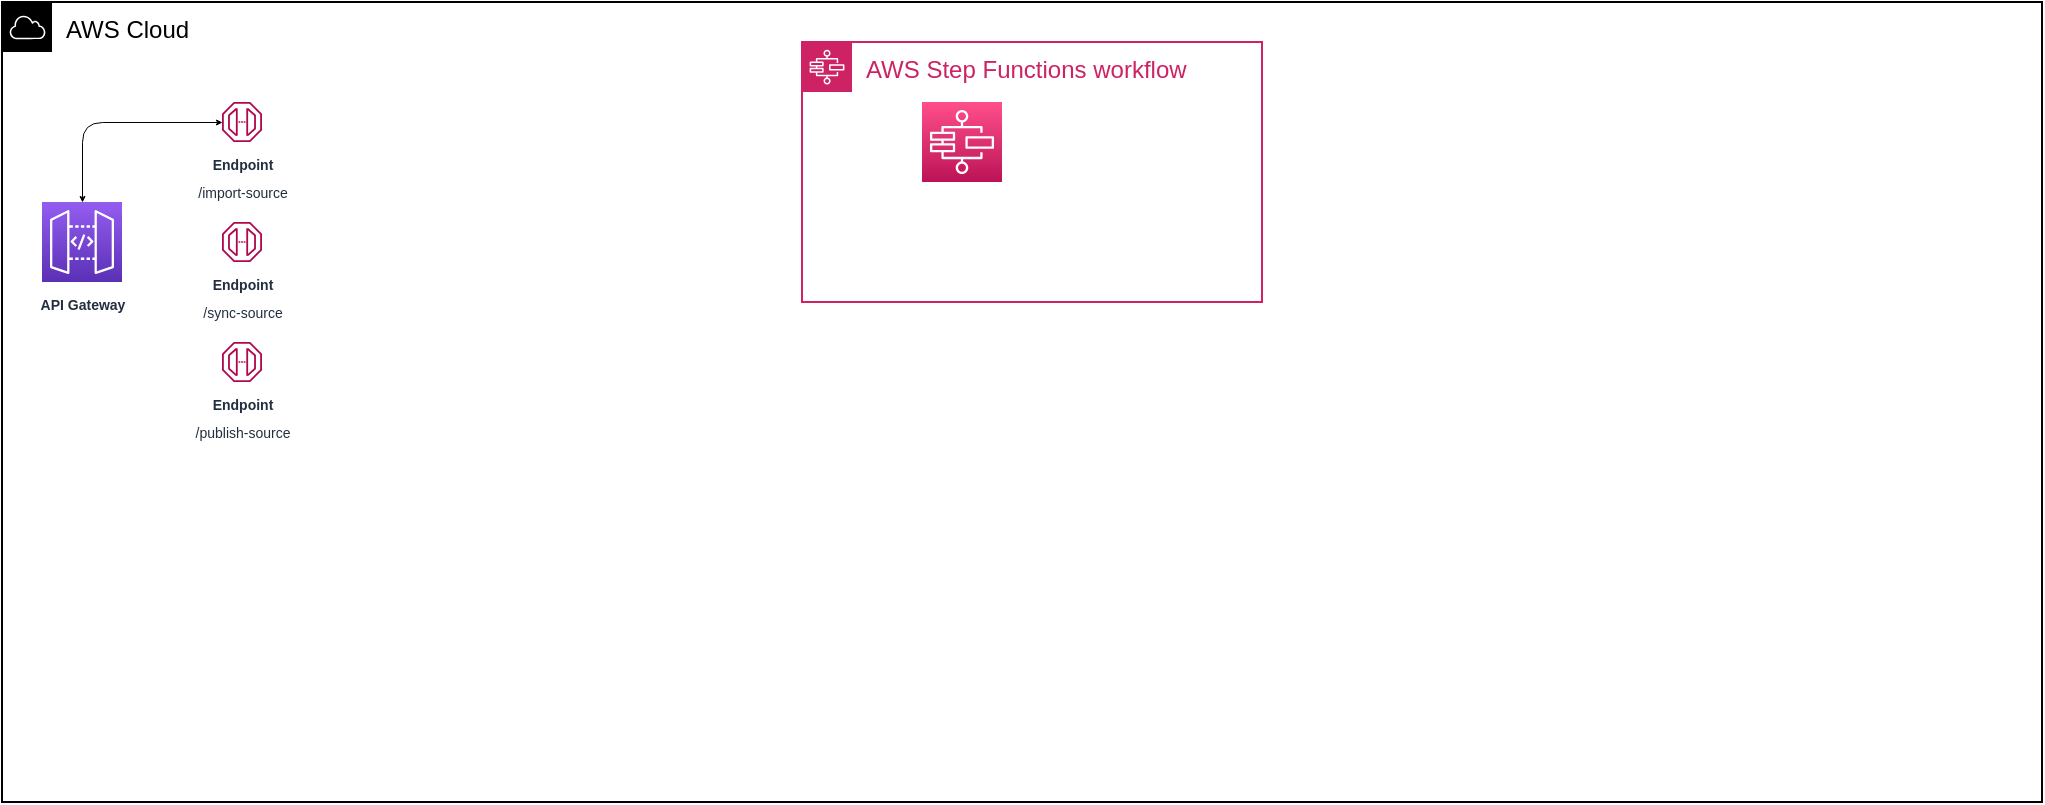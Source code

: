 <mxfile version="21.6.8" type="github">
  <diagram name="Page-1" id="58veKRzf7vGz37UtOcN2">
    <mxGraphModel dx="523" dy="332" grid="1" gridSize="10" guides="1" tooltips="1" connect="1" arrows="1" fold="1" page="1" pageScale="1" pageWidth="1169" pageHeight="827" math="0" shadow="0">
      <root>
        <mxCell id="0" />
        <mxCell id="1" value="AWS Cloud" parent="0" />
        <mxCell id="L80jwn8dBEY7ELQae99a-1" value="AWS Cloud" style="sketch=0;outlineConnect=0;gradientColor=none;html=1;whiteSpace=wrap;fontSize=12;fontStyle=0;shape=mxgraph.aws4.group;grIcon=mxgraph.aws4.group_aws_cloud;strokeColor=#000000;fillColor=none;verticalAlign=top;align=left;spacingLeft=30;fontColor=#000000;dashed=0;container=0;movable=0;resizable=0;rotatable=0;deletable=0;editable=0;locked=1;connectable=0;" parent="1" vertex="1">
          <mxGeometry x="100" y="40" width="1020" height="400" as="geometry" />
        </mxCell>
        <mxCell id="5H0AT0FrbuaI5WeVpc6l-1" value="Endpoints" parent="0" />
        <mxCell id="qOvYk_Z4T4gCf6_uSdhR-3" value="" style="sketch=0;points=[[0,0,0],[0.25,0,0],[0.5,0,0],[0.75,0,0],[1,0,0],[0,1,0],[0.25,1,0],[0.5,1,0],[0.75,1,0],[1,1,0],[0,0.25,0],[0,0.5,0],[0,0.75,0],[1,0.25,0],[1,0.5,0],[1,0.75,0]];outlineConnect=0;fontColor=#232F3E;gradientColor=#FF4F8B;gradientDirection=north;fillColor=#BC1356;strokeColor=#ffffff;dashed=0;verticalLabelPosition=bottom;verticalAlign=top;align=center;html=1;fontSize=12;fontStyle=0;aspect=fixed;shape=mxgraph.aws4.resourceIcon;resIcon=mxgraph.aws4.step_functions;" vertex="1" parent="5H0AT0FrbuaI5WeVpc6l-1">
          <mxGeometry x="560" y="90" width="40" height="40" as="geometry" />
        </mxCell>
        <mxCell id="qOvYk_Z4T4gCf6_uSdhR-4" value="&lt;font style=&quot;font-size: 12px;&quot;&gt;AWS Step Functions workflow&lt;/font&gt;" style="points=[[0,0],[0.25,0],[0.5,0],[0.75,0],[1,0],[1,0.25],[1,0.5],[1,0.75],[1,1],[0.75,1],[0.5,1],[0.25,1],[0,1],[0,0.75],[0,0.5],[0,0.25]];outlineConnect=0;gradientColor=none;html=1;whiteSpace=wrap;fontSize=12;fontStyle=0;container=1;pointerEvents=0;collapsible=0;recursiveResize=0;shape=mxgraph.aws4.group;grIcon=mxgraph.aws4.group_aws_step_functions_workflow;strokeColor=#CD2264;fillColor=none;verticalAlign=top;align=left;spacingLeft=30;fontColor=#CD2264;dashed=0;" vertex="1" parent="5H0AT0FrbuaI5WeVpc6l-1">
          <mxGeometry x="500" y="60" width="230" height="130" as="geometry" />
        </mxCell>
        <mxCell id="qOvYk_Z4T4gCf6_uSdhR-23" style="edgeStyle=orthogonalEdgeStyle;orthogonalLoop=1;jettySize=auto;html=1;entryX=0.5;entryY=0;entryDx=0;entryDy=0;entryPerimeter=0;startArrow=classic;startFill=1;strokeWidth=0.5;endSize=2;startSize=2;jumpStyle=none;jumpSize=2;shadow=0;rounded=1;" edge="1" parent="5H0AT0FrbuaI5WeVpc6l-1" source="qOvYk_Z4T4gCf6_uSdhR-14" target="qOvYk_Z4T4gCf6_uSdhR-18">
          <mxGeometry relative="1" as="geometry" />
        </mxCell>
        <mxCell id="qOvYk_Z4T4gCf6_uSdhR-14" value="&lt;font style=&quot;font-size: 7px;&quot;&gt;&lt;b&gt;Endpoint&lt;br&gt;&lt;/b&gt;/import-source&lt;/font&gt;" style="sketch=0;outlineConnect=0;fontColor=#232F3E;gradientColor=none;fillColor=#B0084D;strokeColor=none;dashed=0;verticalLabelPosition=bottom;verticalAlign=top;align=center;html=1;fontSize=12;fontStyle=0;aspect=fixed;pointerEvents=1;shape=mxgraph.aws4.endpoint;spacing=-2;" vertex="1" parent="5H0AT0FrbuaI5WeVpc6l-1">
          <mxGeometry x="210" y="90" width="20" height="20" as="geometry" />
        </mxCell>
        <mxCell id="qOvYk_Z4T4gCf6_uSdhR-15" value="&lt;font style=&quot;font-size: 7px;&quot;&gt;&lt;b&gt;Endpoint&lt;br&gt;&lt;/b&gt;/sync-source&lt;/font&gt;" style="sketch=0;outlineConnect=0;fontColor=#232F3E;gradientColor=none;fillColor=#B0084D;strokeColor=none;dashed=0;verticalLabelPosition=bottom;verticalAlign=top;align=center;html=1;fontSize=12;fontStyle=0;aspect=fixed;pointerEvents=1;shape=mxgraph.aws4.endpoint;spacing=-2;" vertex="1" parent="5H0AT0FrbuaI5WeVpc6l-1">
          <mxGeometry x="210" y="150" width="20" height="20" as="geometry" />
        </mxCell>
        <mxCell id="qOvYk_Z4T4gCf6_uSdhR-16" value="&lt;font style=&quot;font-size: 7px;&quot;&gt;&lt;b&gt;Endpoint&lt;br&gt;&lt;/b&gt;/publish-source&lt;/font&gt;" style="sketch=0;outlineConnect=0;fontColor=#232F3E;gradientColor=none;fillColor=#B0084D;strokeColor=none;dashed=0;verticalLabelPosition=bottom;verticalAlign=top;align=center;html=1;fontSize=12;fontStyle=0;aspect=fixed;pointerEvents=1;shape=mxgraph.aws4.endpoint;spacing=-2;" vertex="1" parent="5H0AT0FrbuaI5WeVpc6l-1">
          <mxGeometry x="210" y="210" width="20" height="20" as="geometry" />
        </mxCell>
        <mxCell id="qOvYk_Z4T4gCf6_uSdhR-17" value="API Gateway" parent="0" />
        <mxCell id="qOvYk_Z4T4gCf6_uSdhR-18" value="&lt;font size=&quot;1&quot; style=&quot;&quot;&gt;&lt;b style=&quot;font-size: 7px;&quot;&gt;API Gateway&lt;/b&gt;&lt;/font&gt;" style="sketch=0;points=[[0,0,0],[0.25,0,0],[0.5,0,0],[0.75,0,0],[1,0,0],[0,1,0],[0.25,1,0],[0.5,1,0],[0.75,1,0],[1,1,0],[0,0.25,0],[0,0.5,0],[0,0.75,0],[1,0.25,0],[1,0.5,0],[1,0.75,0]];outlineConnect=0;fontColor=#232F3E;gradientColor=#945DF2;gradientDirection=north;fillColor=#5A30B5;strokeColor=#ffffff;dashed=0;verticalLabelPosition=bottom;verticalAlign=top;align=center;html=1;fontSize=12;fontStyle=0;aspect=fixed;shape=mxgraph.aws4.resourceIcon;resIcon=mxgraph.aws4.api_gateway;spacing=-2;" vertex="1" parent="qOvYk_Z4T4gCf6_uSdhR-17">
          <mxGeometry x="120" y="140" width="40" height="40" as="geometry" />
        </mxCell>
      </root>
    </mxGraphModel>
  </diagram>
</mxfile>
